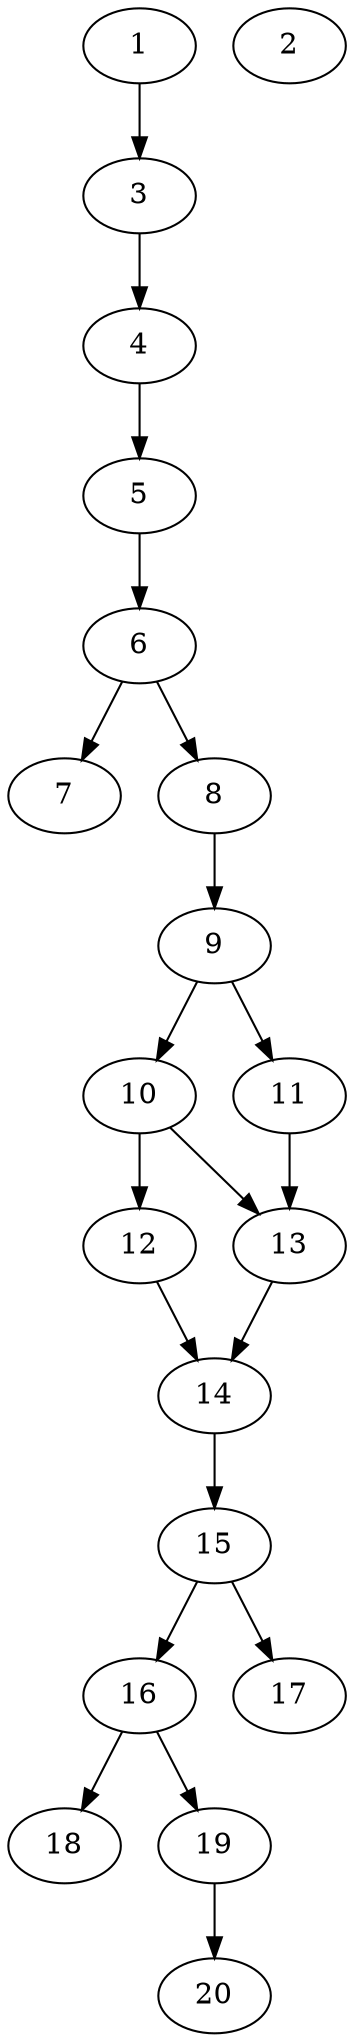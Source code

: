 // DAG automatically generated by daggen at Thu Oct  3 13:58:43 2019
// ./daggen --dot -n 20 --ccr 0.5 --fat 0.3 --regular 0.7 --density 0.6 --mindata 5242880 --maxdata 52428800 
digraph G {
  1 [size="56582144", alpha="0.06", expect_size="28291072"] 
  1 -> 3 [size ="28291072"]
  2 [size="98615296", alpha="0.12", expect_size="49307648"] 
  3 [size="62595072", alpha="0.04", expect_size="31297536"] 
  3 -> 4 [size ="31297536"]
  4 [size="59975680", alpha="0.11", expect_size="29987840"] 
  4 -> 5 [size ="29987840"]
  5 [size="75327488", alpha="0.10", expect_size="37663744"] 
  5 -> 6 [size ="37663744"]
  6 [size="83927040", alpha="0.07", expect_size="41963520"] 
  6 -> 7 [size ="41963520"]
  6 -> 8 [size ="41963520"]
  7 [size="29671424", alpha="0.14", expect_size="14835712"] 
  8 [size="55588864", alpha="0.01", expect_size="27794432"] 
  8 -> 9 [size ="27794432"]
  9 [size="24315904", alpha="0.07", expect_size="12157952"] 
  9 -> 10 [size ="12157952"]
  9 -> 11 [size ="12157952"]
  10 [size="68536320", alpha="0.17", expect_size="34268160"] 
  10 -> 12 [size ="34268160"]
  10 -> 13 [size ="34268160"]
  11 [size="10883072", alpha="0.11", expect_size="5441536"] 
  11 -> 13 [size ="5441536"]
  12 [size="37208064", alpha="0.05", expect_size="18604032"] 
  12 -> 14 [size ="18604032"]
  13 [size="93700096", alpha="0.01", expect_size="46850048"] 
  13 -> 14 [size ="46850048"]
  14 [size="19955712", alpha="0.01", expect_size="9977856"] 
  14 -> 15 [size ="9977856"]
  15 [size="73865216", alpha="0.02", expect_size="36932608"] 
  15 -> 16 [size ="36932608"]
  15 -> 17 [size ="36932608"]
  16 [size="26122240", alpha="0.00", expect_size="13061120"] 
  16 -> 18 [size ="13061120"]
  16 -> 19 [size ="13061120"]
  17 [size="58484736", alpha="0.03", expect_size="29242368"] 
  18 [size="29274112", alpha="0.19", expect_size="14637056"] 
  19 [size="35858432", alpha="0.13", expect_size="17929216"] 
  19 -> 20 [size ="17929216"]
  20 [size="69224448", alpha="0.19", expect_size="34612224"] 
}
